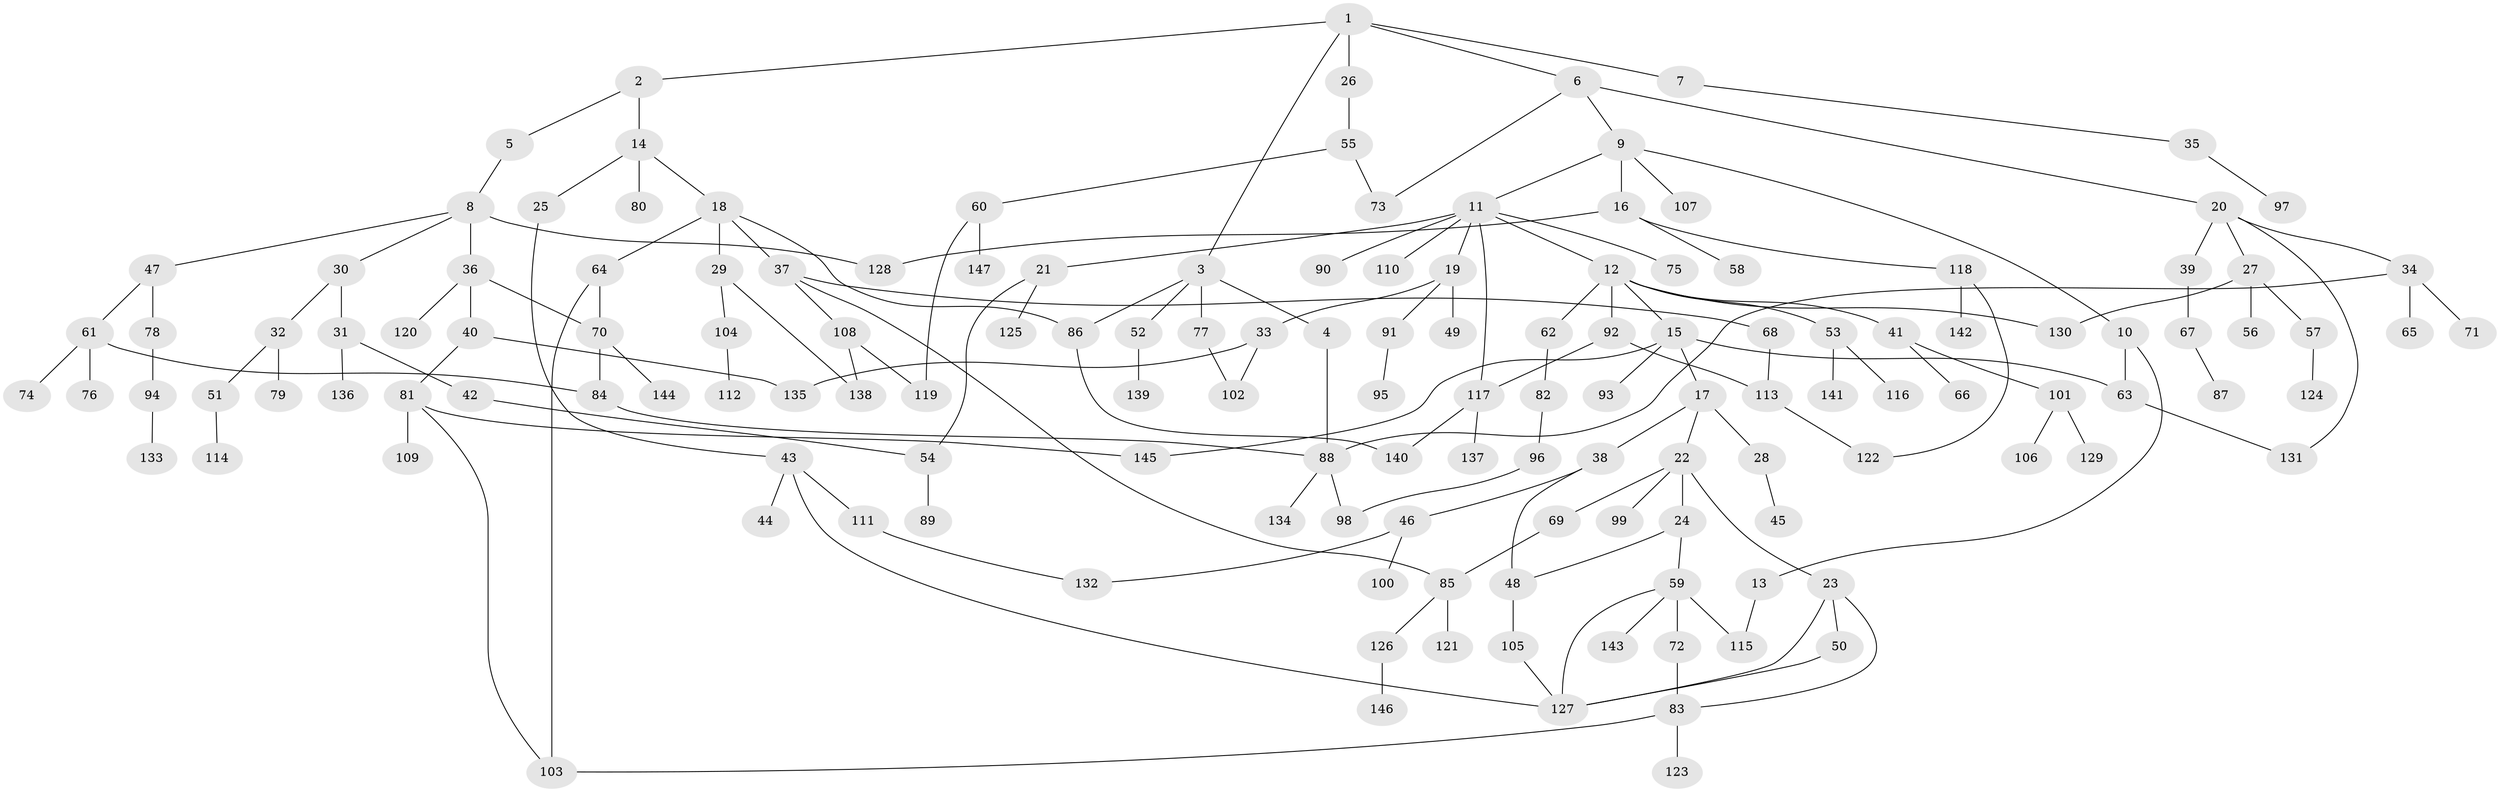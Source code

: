 // coarse degree distribution, {5: 0.06, 3: 0.24, 2: 0.25, 4: 0.1, 6: 0.03, 7: 0.03, 1: 0.29}
// Generated by graph-tools (version 1.1) at 2025/41/03/06/25 10:41:28]
// undirected, 147 vertices, 178 edges
graph export_dot {
graph [start="1"]
  node [color=gray90,style=filled];
  1;
  2;
  3;
  4;
  5;
  6;
  7;
  8;
  9;
  10;
  11;
  12;
  13;
  14;
  15;
  16;
  17;
  18;
  19;
  20;
  21;
  22;
  23;
  24;
  25;
  26;
  27;
  28;
  29;
  30;
  31;
  32;
  33;
  34;
  35;
  36;
  37;
  38;
  39;
  40;
  41;
  42;
  43;
  44;
  45;
  46;
  47;
  48;
  49;
  50;
  51;
  52;
  53;
  54;
  55;
  56;
  57;
  58;
  59;
  60;
  61;
  62;
  63;
  64;
  65;
  66;
  67;
  68;
  69;
  70;
  71;
  72;
  73;
  74;
  75;
  76;
  77;
  78;
  79;
  80;
  81;
  82;
  83;
  84;
  85;
  86;
  87;
  88;
  89;
  90;
  91;
  92;
  93;
  94;
  95;
  96;
  97;
  98;
  99;
  100;
  101;
  102;
  103;
  104;
  105;
  106;
  107;
  108;
  109;
  110;
  111;
  112;
  113;
  114;
  115;
  116;
  117;
  118;
  119;
  120;
  121;
  122;
  123;
  124;
  125;
  126;
  127;
  128;
  129;
  130;
  131;
  132;
  133;
  134;
  135;
  136;
  137;
  138;
  139;
  140;
  141;
  142;
  143;
  144;
  145;
  146;
  147;
  1 -- 2;
  1 -- 3;
  1 -- 6;
  1 -- 7;
  1 -- 26;
  2 -- 5;
  2 -- 14;
  3 -- 4;
  3 -- 52;
  3 -- 77;
  3 -- 86;
  4 -- 88;
  5 -- 8;
  6 -- 9;
  6 -- 20;
  6 -- 73;
  7 -- 35;
  8 -- 30;
  8 -- 36;
  8 -- 47;
  8 -- 128;
  9 -- 10;
  9 -- 11;
  9 -- 16;
  9 -- 107;
  10 -- 13;
  10 -- 63;
  11 -- 12;
  11 -- 19;
  11 -- 21;
  11 -- 75;
  11 -- 90;
  11 -- 110;
  11 -- 117;
  12 -- 15;
  12 -- 41;
  12 -- 53;
  12 -- 62;
  12 -- 92;
  12 -- 130;
  13 -- 115;
  14 -- 18;
  14 -- 25;
  14 -- 80;
  15 -- 17;
  15 -- 93;
  15 -- 63;
  15 -- 145;
  16 -- 58;
  16 -- 118;
  16 -- 128;
  17 -- 22;
  17 -- 28;
  17 -- 38;
  18 -- 29;
  18 -- 37;
  18 -- 64;
  18 -- 86;
  19 -- 33;
  19 -- 49;
  19 -- 91;
  20 -- 27;
  20 -- 34;
  20 -- 39;
  20 -- 131;
  21 -- 125;
  21 -- 54;
  22 -- 23;
  22 -- 24;
  22 -- 69;
  22 -- 99;
  23 -- 50;
  23 -- 83;
  23 -- 127;
  24 -- 59;
  24 -- 48;
  25 -- 43;
  26 -- 55;
  27 -- 56;
  27 -- 57;
  27 -- 130;
  28 -- 45;
  29 -- 104;
  29 -- 138;
  30 -- 31;
  30 -- 32;
  31 -- 42;
  31 -- 136;
  32 -- 51;
  32 -- 79;
  33 -- 135;
  33 -- 102;
  34 -- 65;
  34 -- 71;
  34 -- 88;
  35 -- 97;
  36 -- 40;
  36 -- 70;
  36 -- 120;
  37 -- 68;
  37 -- 85;
  37 -- 108;
  38 -- 46;
  38 -- 48;
  39 -- 67;
  40 -- 81;
  40 -- 135;
  41 -- 66;
  41 -- 101;
  42 -- 54;
  43 -- 44;
  43 -- 111;
  43 -- 127;
  46 -- 100;
  46 -- 132;
  47 -- 61;
  47 -- 78;
  48 -- 105;
  50 -- 127;
  51 -- 114;
  52 -- 139;
  53 -- 116;
  53 -- 141;
  54 -- 89;
  55 -- 60;
  55 -- 73;
  57 -- 124;
  59 -- 72;
  59 -- 115;
  59 -- 143;
  59 -- 127;
  60 -- 147;
  60 -- 119;
  61 -- 74;
  61 -- 76;
  61 -- 84;
  62 -- 82;
  63 -- 131;
  64 -- 103;
  64 -- 70;
  67 -- 87;
  68 -- 113;
  69 -- 85;
  70 -- 144;
  70 -- 84;
  72 -- 83;
  77 -- 102;
  78 -- 94;
  81 -- 109;
  81 -- 145;
  81 -- 103;
  82 -- 96;
  83 -- 123;
  83 -- 103;
  84 -- 88;
  85 -- 121;
  85 -- 126;
  86 -- 140;
  88 -- 134;
  88 -- 98;
  91 -- 95;
  92 -- 117;
  92 -- 113;
  94 -- 133;
  96 -- 98;
  101 -- 106;
  101 -- 129;
  104 -- 112;
  105 -- 127;
  108 -- 119;
  108 -- 138;
  111 -- 132;
  113 -- 122;
  117 -- 137;
  117 -- 140;
  118 -- 142;
  118 -- 122;
  126 -- 146;
}
